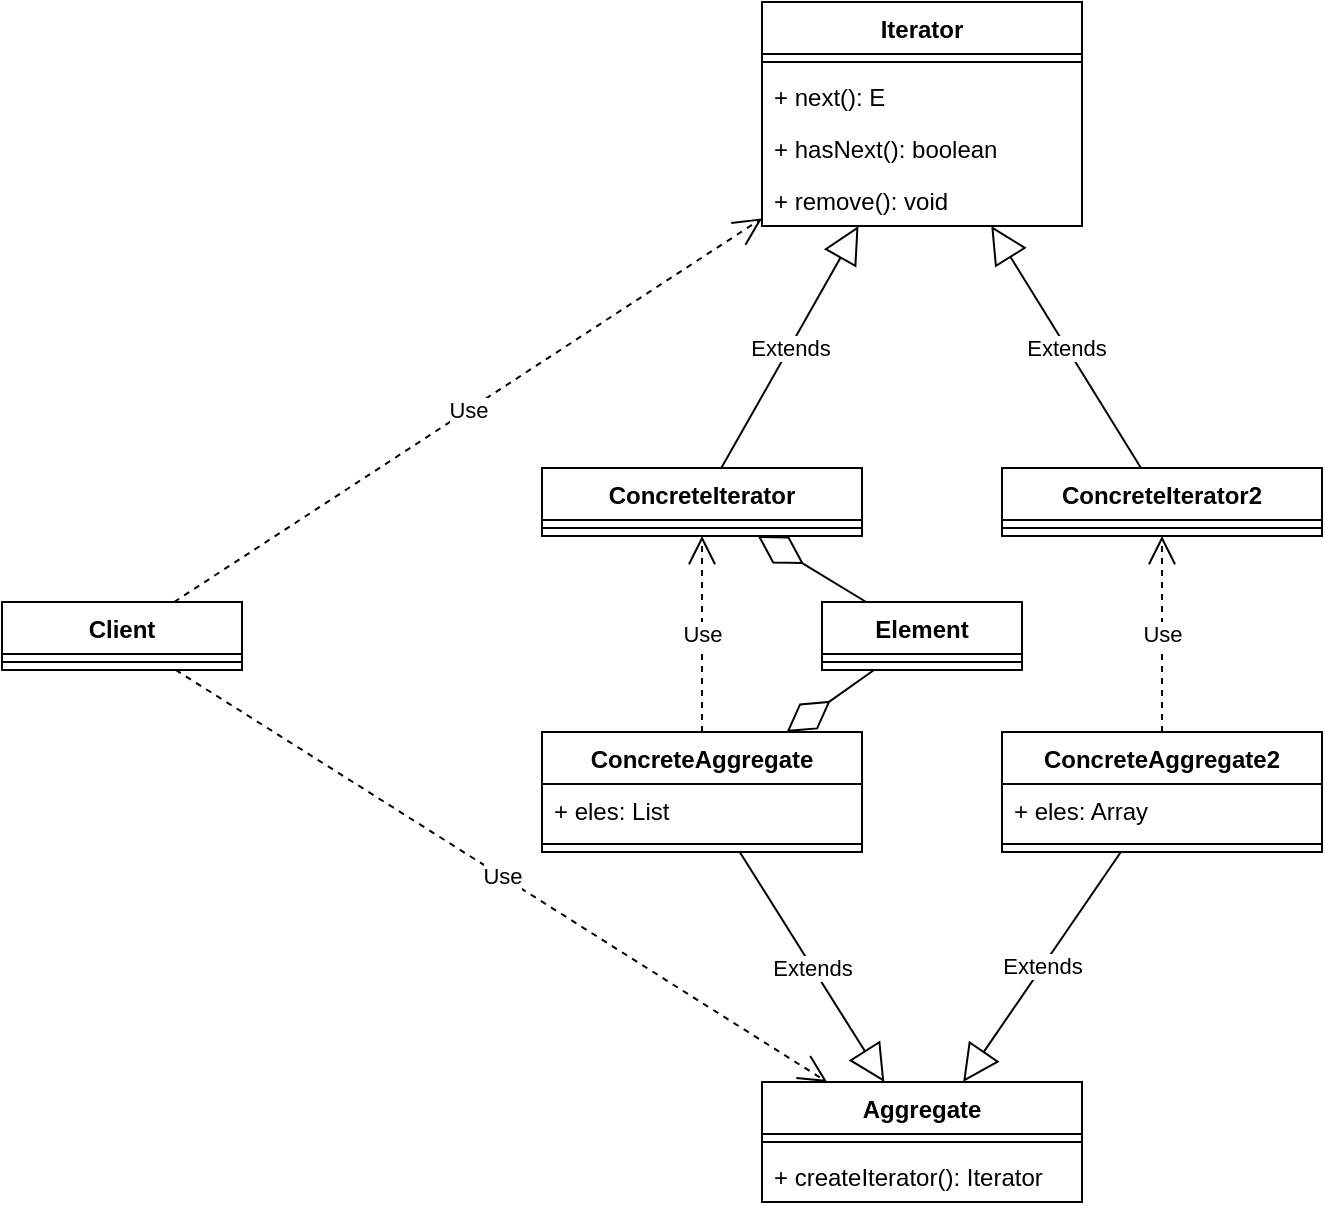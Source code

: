 <mxfile version="13.6.5">
    <diagram id="TqKdjBwo4YqcszhvFvpt" name="Page-1">
        <mxGraphModel dx="906" dy="830" grid="1" gridSize="10" guides="1" tooltips="1" connect="1" arrows="1" fold="1" page="1" pageScale="1" pageWidth="827" pageHeight="1169" math="0" shadow="0">
            <root>
                <mxCell id="0"/>
                <mxCell id="1" parent="0"/>
                <mxCell id="12" value="Extends" style="endArrow=block;endSize=16;endFill=0;html=1;" edge="1" parent="1" source="8" target="2">
                    <mxGeometry width="160" relative="1" as="geometry">
                        <mxPoint x="440" y="420" as="sourcePoint"/>
                        <mxPoint x="600" y="420" as="targetPoint"/>
                    </mxGeometry>
                </mxCell>
                <mxCell id="20" value="Extends" style="endArrow=block;endSize=16;endFill=0;html=1;" edge="1" parent="1" source="18" target="13">
                    <mxGeometry width="160" relative="1" as="geometry">
                        <mxPoint x="410" y="390" as="sourcePoint"/>
                        <mxPoint x="410" y="282" as="targetPoint"/>
                    </mxGeometry>
                </mxCell>
                <mxCell id="21" value="Use" style="endArrow=open;endSize=12;dashed=1;html=1;" edge="1" parent="1" source="18" target="8">
                    <mxGeometry width="160" relative="1" as="geometry">
                        <mxPoint x="330" y="420" as="sourcePoint"/>
                        <mxPoint x="490" y="420" as="targetPoint"/>
                    </mxGeometry>
                </mxCell>
                <mxCell id="2" value="Iterator" style="swimlane;fontStyle=1;align=center;verticalAlign=top;childLayout=stackLayout;horizontal=1;startSize=26;horizontalStack=0;resizeParent=1;resizeParentMax=0;resizeLast=0;collapsible=1;marginBottom=0;" vertex="1" parent="1">
                    <mxGeometry x="430" y="160" width="160" height="112" as="geometry"/>
                </mxCell>
                <mxCell id="4" value="" style="line;strokeWidth=1;fillColor=none;align=left;verticalAlign=middle;spacingTop=-1;spacingLeft=3;spacingRight=3;rotatable=0;labelPosition=right;points=[];portConstraint=eastwest;" vertex="1" parent="2">
                    <mxGeometry y="26" width="160" height="8" as="geometry"/>
                </mxCell>
                <mxCell id="5" value="+ next(): E" style="text;strokeColor=none;fillColor=none;align=left;verticalAlign=top;spacingLeft=4;spacingRight=4;overflow=hidden;rotatable=0;points=[[0,0.5],[1,0.5]];portConstraint=eastwest;" vertex="1" parent="2">
                    <mxGeometry y="34" width="160" height="26" as="geometry"/>
                </mxCell>
                <mxCell id="6" value="+ hasNext(): boolean" style="text;strokeColor=none;fillColor=none;align=left;verticalAlign=top;spacingLeft=4;spacingRight=4;overflow=hidden;rotatable=0;points=[[0,0.5],[1,0.5]];portConstraint=eastwest;" vertex="1" parent="2">
                    <mxGeometry y="60" width="160" height="26" as="geometry"/>
                </mxCell>
                <mxCell id="7" value="+ remove(): void" style="text;strokeColor=none;fillColor=none;align=left;verticalAlign=top;spacingLeft=4;spacingRight=4;overflow=hidden;rotatable=0;points=[[0,0.5],[1,0.5]];portConstraint=eastwest;" vertex="1" parent="2">
                    <mxGeometry y="86" width="160" height="26" as="geometry"/>
                </mxCell>
                <mxCell id="29" value="Extends" style="endArrow=block;endSize=16;endFill=0;html=1;" edge="1" parent="1" source="27" target="2">
                    <mxGeometry width="160" relative="1" as="geometry">
                        <mxPoint x="529.124" y="403" as="sourcePoint"/>
                        <mxPoint x="522.887" y="282" as="targetPoint"/>
                    </mxGeometry>
                </mxCell>
                <mxCell id="8" value="ConcreteIterator" style="swimlane;fontStyle=1;align=center;verticalAlign=top;childLayout=stackLayout;horizontal=1;startSize=26;horizontalStack=0;resizeParent=1;resizeParentMax=0;resizeLast=0;collapsible=1;marginBottom=0;" vertex="1" parent="1">
                    <mxGeometry x="320" y="393" width="160" height="34" as="geometry"/>
                </mxCell>
                <mxCell id="10" value="" style="line;strokeWidth=1;fillColor=none;align=left;verticalAlign=middle;spacingTop=-1;spacingLeft=3;spacingRight=3;rotatable=0;labelPosition=right;points=[];portConstraint=eastwest;" vertex="1" parent="8">
                    <mxGeometry y="26" width="160" height="8" as="geometry"/>
                </mxCell>
                <mxCell id="27" value="ConcreteIterator2" style="swimlane;fontStyle=1;align=center;verticalAlign=top;childLayout=stackLayout;horizontal=1;startSize=26;horizontalStack=0;resizeParent=1;resizeParentMax=0;resizeLast=0;collapsible=1;marginBottom=0;" vertex="1" parent="1">
                    <mxGeometry x="550" y="393" width="160" height="34" as="geometry"/>
                </mxCell>
                <mxCell id="28" value="" style="line;strokeWidth=1;fillColor=none;align=left;verticalAlign=middle;spacingTop=-1;spacingLeft=3;spacingRight=3;rotatable=0;labelPosition=right;points=[];portConstraint=eastwest;" vertex="1" parent="27">
                    <mxGeometry y="26" width="160" height="8" as="geometry"/>
                </mxCell>
                <mxCell id="36" value="Extends" style="endArrow=block;endSize=16;endFill=0;html=1;" edge="1" parent="1" source="33" target="13">
                    <mxGeometry width="160" relative="1" as="geometry">
                        <mxPoint x="500" y="510" as="sourcePoint"/>
                        <mxPoint x="150" y="230" as="targetPoint"/>
                    </mxGeometry>
                </mxCell>
                <mxCell id="13" value="Aggregate" style="swimlane;fontStyle=1;align=center;verticalAlign=top;childLayout=stackLayout;horizontal=1;startSize=26;horizontalStack=0;resizeParent=1;resizeParentMax=0;resizeLast=0;collapsible=1;marginBottom=0;" vertex="1" parent="1">
                    <mxGeometry x="430" y="700" width="160" height="60" as="geometry"/>
                </mxCell>
                <mxCell id="14" value="" style="line;strokeWidth=1;fillColor=none;align=left;verticalAlign=middle;spacingTop=-1;spacingLeft=3;spacingRight=3;rotatable=0;labelPosition=right;points=[];portConstraint=eastwest;" vertex="1" parent="13">
                    <mxGeometry y="26" width="160" height="8" as="geometry"/>
                </mxCell>
                <mxCell id="15" value="+ createIterator(): Iterator" style="text;strokeColor=none;fillColor=none;align=left;verticalAlign=top;spacingLeft=4;spacingRight=4;overflow=hidden;rotatable=0;points=[[0,0.5],[1,0.5]];portConstraint=eastwest;" vertex="1" parent="13">
                    <mxGeometry y="34" width="160" height="26" as="geometry"/>
                </mxCell>
                <mxCell id="33" value="ConcreteAggregate2" style="swimlane;fontStyle=1;align=center;verticalAlign=top;childLayout=stackLayout;horizontal=1;startSize=26;horizontalStack=0;resizeParent=1;resizeParentMax=0;resizeLast=0;collapsible=1;marginBottom=0;" vertex="1" parent="1">
                    <mxGeometry x="550" y="525" width="160" height="60" as="geometry"/>
                </mxCell>
                <mxCell id="34" value="+ eles: Array" style="text;strokeColor=none;fillColor=none;align=left;verticalAlign=top;spacingLeft=4;spacingRight=4;overflow=hidden;rotatable=0;points=[[0,0.5],[1,0.5]];portConstraint=eastwest;" vertex="1" parent="33">
                    <mxGeometry y="26" width="160" height="26" as="geometry"/>
                </mxCell>
                <mxCell id="35" value="" style="line;strokeWidth=1;fillColor=none;align=left;verticalAlign=middle;spacingTop=-1;spacingLeft=3;spacingRight=3;rotatable=0;labelPosition=right;points=[];portConstraint=eastwest;" vertex="1" parent="33">
                    <mxGeometry y="52" width="160" height="8" as="geometry"/>
                </mxCell>
                <mxCell id="18" value="ConcreteAggregate" style="swimlane;fontStyle=1;align=center;verticalAlign=top;childLayout=stackLayout;horizontal=1;startSize=26;horizontalStack=0;resizeParent=1;resizeParentMax=0;resizeLast=0;collapsible=1;marginBottom=0;" vertex="1" parent="1">
                    <mxGeometry x="320" y="525" width="160" height="60" as="geometry"/>
                </mxCell>
                <mxCell id="26" value="+ eles: List" style="text;strokeColor=none;fillColor=none;align=left;verticalAlign=top;spacingLeft=4;spacingRight=4;overflow=hidden;rotatable=0;points=[[0,0.5],[1,0.5]];portConstraint=eastwest;" vertex="1" parent="18">
                    <mxGeometry y="26" width="160" height="26" as="geometry"/>
                </mxCell>
                <mxCell id="19" value="" style="line;strokeWidth=1;fillColor=none;align=left;verticalAlign=middle;spacingTop=-1;spacingLeft=3;spacingRight=3;rotatable=0;labelPosition=right;points=[];portConstraint=eastwest;" vertex="1" parent="18">
                    <mxGeometry y="52" width="160" height="8" as="geometry"/>
                </mxCell>
                <mxCell id="37" value="Use" style="endArrow=open;endSize=12;dashed=1;html=1;" edge="1" parent="1" source="33" target="27">
                    <mxGeometry width="160" relative="1" as="geometry">
                        <mxPoint x="410" y="535" as="sourcePoint"/>
                        <mxPoint x="410" y="437" as="targetPoint"/>
                    </mxGeometry>
                </mxCell>
                <mxCell id="40" value="Use" style="endArrow=open;endSize=12;dashed=1;html=1;" edge="1" parent="1" source="38" target="2">
                    <mxGeometry width="160" relative="1" as="geometry">
                        <mxPoint x="410" y="535" as="sourcePoint"/>
                        <mxPoint x="410" y="437" as="targetPoint"/>
                    </mxGeometry>
                </mxCell>
                <mxCell id="41" value="Use" style="endArrow=open;endSize=12;dashed=1;html=1;" edge="1" parent="1" source="38" target="13">
                    <mxGeometry width="160" relative="1" as="geometry">
                        <mxPoint x="420" y="545" as="sourcePoint"/>
                        <mxPoint x="420" y="447" as="targetPoint"/>
                    </mxGeometry>
                </mxCell>
                <mxCell id="38" value="Client" style="swimlane;fontStyle=1;align=center;verticalAlign=top;childLayout=stackLayout;horizontal=1;startSize=26;horizontalStack=0;resizeParent=1;resizeParentMax=0;resizeLast=0;collapsible=1;marginBottom=0;" vertex="1" parent="1">
                    <mxGeometry x="50" y="460" width="120" height="34" as="geometry"/>
                </mxCell>
                <mxCell id="39" value="" style="line;strokeWidth=1;fillColor=none;align=left;verticalAlign=middle;spacingTop=-1;spacingLeft=3;spacingRight=3;rotatable=0;labelPosition=right;points=[];portConstraint=eastwest;" vertex="1" parent="38">
                    <mxGeometry y="26" width="120" height="8" as="geometry"/>
                </mxCell>
                <mxCell id="44" value="" style="endArrow=diamondThin;endFill=0;endSize=24;html=1;" edge="1" parent="1" source="42" target="8">
                    <mxGeometry width="160" relative="1" as="geometry">
                        <mxPoint x="330" y="420" as="sourcePoint"/>
                        <mxPoint x="490" y="420" as="targetPoint"/>
                    </mxGeometry>
                </mxCell>
                <mxCell id="45" value="" style="endArrow=diamondThin;endFill=0;endSize=24;html=1;" edge="1" parent="1" source="42" target="18">
                    <mxGeometry width="160" relative="1" as="geometry">
                        <mxPoint x="499.552" y="470" as="sourcePoint"/>
                        <mxPoint x="414" y="540" as="targetPoint"/>
                    </mxGeometry>
                </mxCell>
                <mxCell id="42" value="Element" style="swimlane;fontStyle=1;align=center;verticalAlign=top;childLayout=stackLayout;horizontal=1;startSize=26;horizontalStack=0;resizeParent=1;resizeParentMax=0;resizeLast=0;collapsible=1;marginBottom=0;" vertex="1" parent="1">
                    <mxGeometry x="460" y="460" width="100" height="34" as="geometry"/>
                </mxCell>
                <mxCell id="43" value="" style="line;strokeWidth=1;fillColor=none;align=left;verticalAlign=middle;spacingTop=-1;spacingLeft=3;spacingRight=3;rotatable=0;labelPosition=right;points=[];portConstraint=eastwest;" vertex="1" parent="42">
                    <mxGeometry y="26" width="100" height="8" as="geometry"/>
                </mxCell>
            </root>
        </mxGraphModel>
    </diagram>
</mxfile>
